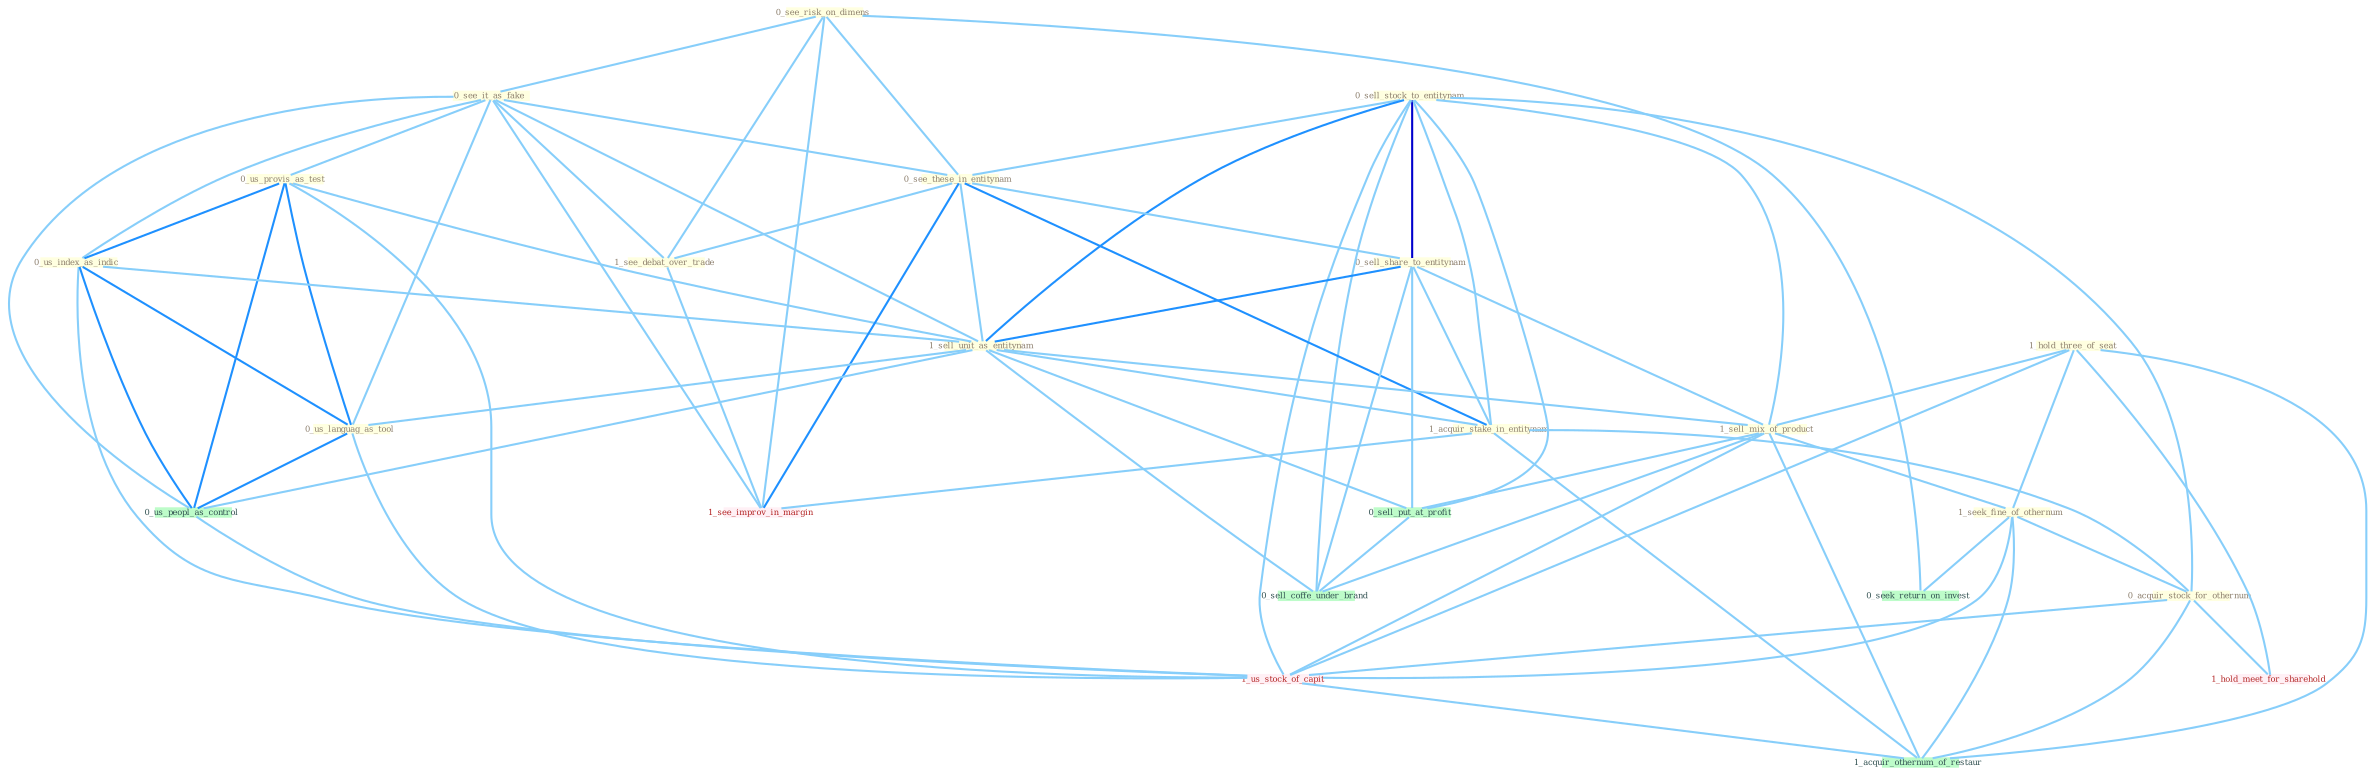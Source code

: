Graph G{ 
    node
    [shape=polygon,style=filled,width=.5,height=.06,color="#BDFCC9",fixedsize=true,fontsize=4,
    fontcolor="#2f4f4f"];
    {node
    [color="#ffffe0", fontcolor="#8b7d6b"] "0_see_risk_on_dimens " "0_see_it_as_fake " "0_sell_stock_to_entitynam " "0_us_provis_as_test " "1_hold_three_of_seat " "0_us_index_as_indic " "0_see_these_in_entitynam " "0_sell_share_to_entitynam " "1_see_debat_over_trade " "1_sell_unit_as_entitynam " "1_sell_mix_of_product " "1_seek_fine_of_othernum " "1_acquir_stake_in_entitynam " "0_us_languag_as_tool " "0_acquir_stock_for_othernum "}
{node [color="#fff0f5", fontcolor="#b22222"] "1_us_stock_of_capit " "1_see_improv_in_margin " "1_hold_meet_for_sharehold "}
edge [color="#B0E2FF"];

	"0_see_risk_on_dimens " -- "0_see_it_as_fake " [w="1", color="#87cefa" ];
	"0_see_risk_on_dimens " -- "0_see_these_in_entitynam " [w="1", color="#87cefa" ];
	"0_see_risk_on_dimens " -- "1_see_debat_over_trade " [w="1", color="#87cefa" ];
	"0_see_risk_on_dimens " -- "0_seek_return_on_invest " [w="1", color="#87cefa" ];
	"0_see_risk_on_dimens " -- "1_see_improv_in_margin " [w="1", color="#87cefa" ];
	"0_see_it_as_fake " -- "0_us_provis_as_test " [w="1", color="#87cefa" ];
	"0_see_it_as_fake " -- "0_us_index_as_indic " [w="1", color="#87cefa" ];
	"0_see_it_as_fake " -- "0_see_these_in_entitynam " [w="1", color="#87cefa" ];
	"0_see_it_as_fake " -- "1_see_debat_over_trade " [w="1", color="#87cefa" ];
	"0_see_it_as_fake " -- "1_sell_unit_as_entitynam " [w="1", color="#87cefa" ];
	"0_see_it_as_fake " -- "0_us_languag_as_tool " [w="1", color="#87cefa" ];
	"0_see_it_as_fake " -- "0_us_peopl_as_control " [w="1", color="#87cefa" ];
	"0_see_it_as_fake " -- "1_see_improv_in_margin " [w="1", color="#87cefa" ];
	"0_sell_stock_to_entitynam " -- "0_see_these_in_entitynam " [w="1", color="#87cefa" ];
	"0_sell_stock_to_entitynam " -- "0_sell_share_to_entitynam " [w="3", color="#0000cd" , len=0.6];
	"0_sell_stock_to_entitynam " -- "1_sell_unit_as_entitynam " [w="2", color="#1e90ff" , len=0.8];
	"0_sell_stock_to_entitynam " -- "1_sell_mix_of_product " [w="1", color="#87cefa" ];
	"0_sell_stock_to_entitynam " -- "1_acquir_stake_in_entitynam " [w="1", color="#87cefa" ];
	"0_sell_stock_to_entitynam " -- "0_acquir_stock_for_othernum " [w="1", color="#87cefa" ];
	"0_sell_stock_to_entitynam " -- "0_sell_put_at_profit " [w="1", color="#87cefa" ];
	"0_sell_stock_to_entitynam " -- "1_us_stock_of_capit " [w="1", color="#87cefa" ];
	"0_sell_stock_to_entitynam " -- "0_sell_coffe_under_brand " [w="1", color="#87cefa" ];
	"0_us_provis_as_test " -- "0_us_index_as_indic " [w="2", color="#1e90ff" , len=0.8];
	"0_us_provis_as_test " -- "1_sell_unit_as_entitynam " [w="1", color="#87cefa" ];
	"0_us_provis_as_test " -- "0_us_languag_as_tool " [w="2", color="#1e90ff" , len=0.8];
	"0_us_provis_as_test " -- "0_us_peopl_as_control " [w="2", color="#1e90ff" , len=0.8];
	"0_us_provis_as_test " -- "1_us_stock_of_capit " [w="1", color="#87cefa" ];
	"1_hold_three_of_seat " -- "1_sell_mix_of_product " [w="1", color="#87cefa" ];
	"1_hold_three_of_seat " -- "1_seek_fine_of_othernum " [w="1", color="#87cefa" ];
	"1_hold_three_of_seat " -- "1_us_stock_of_capit " [w="1", color="#87cefa" ];
	"1_hold_three_of_seat " -- "1_hold_meet_for_sharehold " [w="1", color="#87cefa" ];
	"1_hold_three_of_seat " -- "1_acquir_othernum_of_restaur " [w="1", color="#87cefa" ];
	"0_us_index_as_indic " -- "1_sell_unit_as_entitynam " [w="1", color="#87cefa" ];
	"0_us_index_as_indic " -- "0_us_languag_as_tool " [w="2", color="#1e90ff" , len=0.8];
	"0_us_index_as_indic " -- "0_us_peopl_as_control " [w="2", color="#1e90ff" , len=0.8];
	"0_us_index_as_indic " -- "1_us_stock_of_capit " [w="1", color="#87cefa" ];
	"0_see_these_in_entitynam " -- "0_sell_share_to_entitynam " [w="1", color="#87cefa" ];
	"0_see_these_in_entitynam " -- "1_see_debat_over_trade " [w="1", color="#87cefa" ];
	"0_see_these_in_entitynam " -- "1_sell_unit_as_entitynam " [w="1", color="#87cefa" ];
	"0_see_these_in_entitynam " -- "1_acquir_stake_in_entitynam " [w="2", color="#1e90ff" , len=0.8];
	"0_see_these_in_entitynam " -- "1_see_improv_in_margin " [w="2", color="#1e90ff" , len=0.8];
	"0_sell_share_to_entitynam " -- "1_sell_unit_as_entitynam " [w="2", color="#1e90ff" , len=0.8];
	"0_sell_share_to_entitynam " -- "1_sell_mix_of_product " [w="1", color="#87cefa" ];
	"0_sell_share_to_entitynam " -- "1_acquir_stake_in_entitynam " [w="1", color="#87cefa" ];
	"0_sell_share_to_entitynam " -- "0_sell_put_at_profit " [w="1", color="#87cefa" ];
	"0_sell_share_to_entitynam " -- "0_sell_coffe_under_brand " [w="1", color="#87cefa" ];
	"1_see_debat_over_trade " -- "1_see_improv_in_margin " [w="1", color="#87cefa" ];
	"1_sell_unit_as_entitynam " -- "1_sell_mix_of_product " [w="1", color="#87cefa" ];
	"1_sell_unit_as_entitynam " -- "1_acquir_stake_in_entitynam " [w="1", color="#87cefa" ];
	"1_sell_unit_as_entitynam " -- "0_us_languag_as_tool " [w="1", color="#87cefa" ];
	"1_sell_unit_as_entitynam " -- "0_us_peopl_as_control " [w="1", color="#87cefa" ];
	"1_sell_unit_as_entitynam " -- "0_sell_put_at_profit " [w="1", color="#87cefa" ];
	"1_sell_unit_as_entitynam " -- "0_sell_coffe_under_brand " [w="1", color="#87cefa" ];
	"1_sell_mix_of_product " -- "1_seek_fine_of_othernum " [w="1", color="#87cefa" ];
	"1_sell_mix_of_product " -- "0_sell_put_at_profit " [w="1", color="#87cefa" ];
	"1_sell_mix_of_product " -- "1_us_stock_of_capit " [w="1", color="#87cefa" ];
	"1_sell_mix_of_product " -- "0_sell_coffe_under_brand " [w="1", color="#87cefa" ];
	"1_sell_mix_of_product " -- "1_acquir_othernum_of_restaur " [w="1", color="#87cefa" ];
	"1_seek_fine_of_othernum " -- "0_acquir_stock_for_othernum " [w="1", color="#87cefa" ];
	"1_seek_fine_of_othernum " -- "0_seek_return_on_invest " [w="1", color="#87cefa" ];
	"1_seek_fine_of_othernum " -- "1_us_stock_of_capit " [w="1", color="#87cefa" ];
	"1_seek_fine_of_othernum " -- "1_acquir_othernum_of_restaur " [w="1", color="#87cefa" ];
	"1_acquir_stake_in_entitynam " -- "0_acquir_stock_for_othernum " [w="1", color="#87cefa" ];
	"1_acquir_stake_in_entitynam " -- "1_see_improv_in_margin " [w="1", color="#87cefa" ];
	"1_acquir_stake_in_entitynam " -- "1_acquir_othernum_of_restaur " [w="1", color="#87cefa" ];
	"0_us_languag_as_tool " -- "0_us_peopl_as_control " [w="2", color="#1e90ff" , len=0.8];
	"0_us_languag_as_tool " -- "1_us_stock_of_capit " [w="1", color="#87cefa" ];
	"0_acquir_stock_for_othernum " -- "1_us_stock_of_capit " [w="1", color="#87cefa" ];
	"0_acquir_stock_for_othernum " -- "1_hold_meet_for_sharehold " [w="1", color="#87cefa" ];
	"0_acquir_stock_for_othernum " -- "1_acquir_othernum_of_restaur " [w="1", color="#87cefa" ];
	"0_us_peopl_as_control " -- "1_us_stock_of_capit " [w="1", color="#87cefa" ];
	"0_sell_put_at_profit " -- "0_sell_coffe_under_brand " [w="1", color="#87cefa" ];
	"1_us_stock_of_capit " -- "1_acquir_othernum_of_restaur " [w="1", color="#87cefa" ];
}